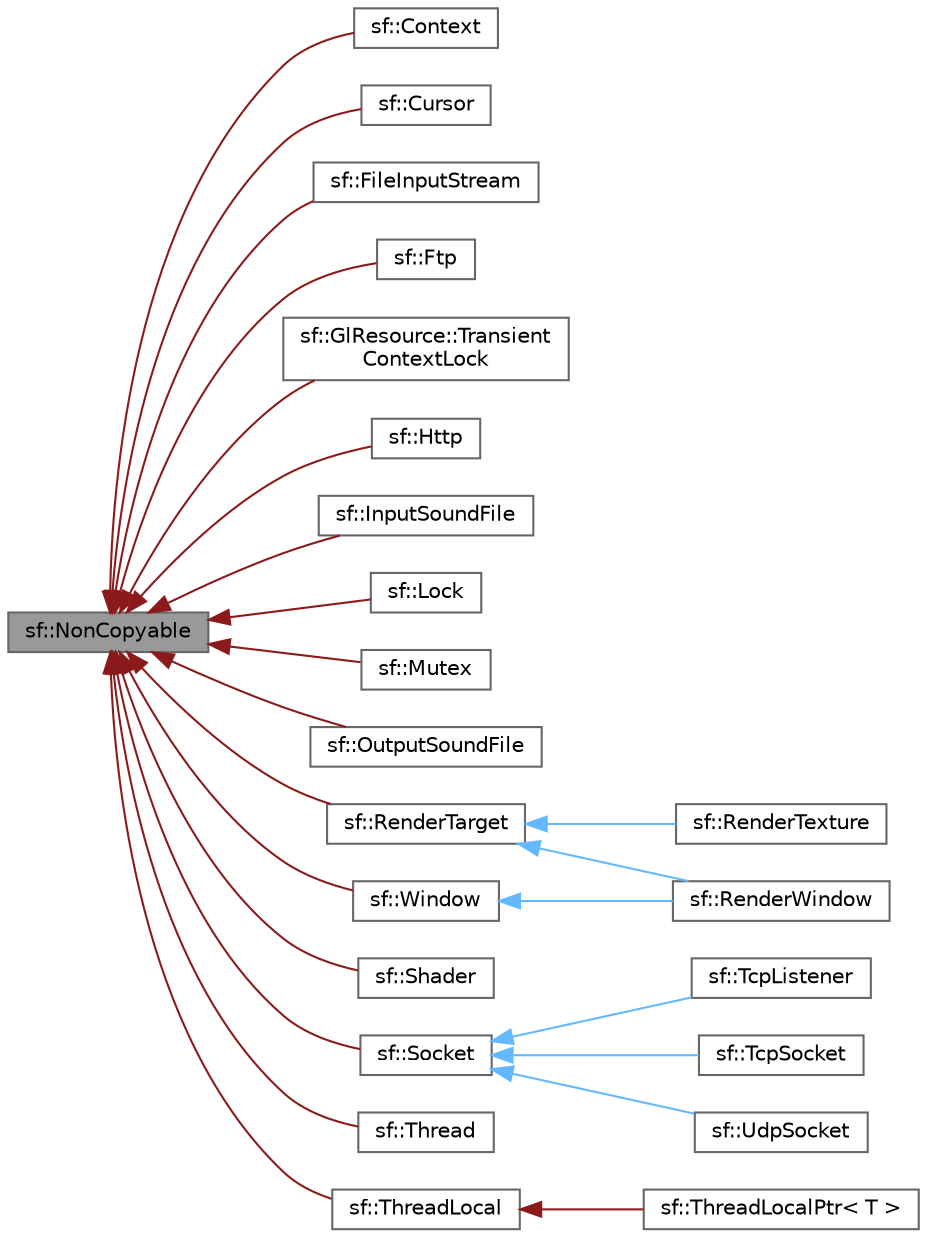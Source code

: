 digraph "sf::NonCopyable"
{
 // INTERACTIVE_SVG=YES
 // LATEX_PDF_SIZE
  bgcolor="transparent";
  edge [fontname=Helvetica,fontsize=10,labelfontname=Helvetica,labelfontsize=10];
  node [fontname=Helvetica,fontsize=10,shape=box,height=0.2,width=0.4];
  rankdir="LR";
  Node1 [id="Node000001",label="sf::NonCopyable",height=0.2,width=0.4,color="gray40", fillcolor="grey60", style="filled", fontcolor="black",tooltip="Utility class that makes any derived class non-copyable."];
  Node1 -> Node2 [id="edge1_Node000001_Node000002",dir="back",color="firebrick4",style="solid",tooltip=" "];
  Node2 [id="Node000002",label="sf::Context",height=0.2,width=0.4,color="gray40", fillcolor="white", style="filled",URL="$a01965.html",tooltip="Class holding a valid drawing context."];
  Node1 -> Node3 [id="edge2_Node000001_Node000003",dir="back",color="firebrick4",style="solid",tooltip=" "];
  Node3 [id="Node000003",label="sf::Cursor",height=0.2,width=0.4,color="gray40", fillcolor="white", style="filled",URL="$a01973.html",tooltip="Cursor defines the appearance of a system cursor."];
  Node1 -> Node4 [id="edge3_Node000001_Node000004",dir="back",color="firebrick4",style="solid",tooltip=" "];
  Node4 [id="Node000004",label="sf::FileInputStream",height=0.2,width=0.4,color="gray40", fillcolor="white", style="filled",URL="$a01877.html",tooltip="Implementation of input stream based on a file."];
  Node1 -> Node5 [id="edge4_Node000001_Node000005",dir="back",color="firebrick4",style="solid",tooltip=" "];
  Node5 [id="Node000005",label="sf::Ftp",height=0.2,width=0.4,color="gray40", fillcolor="white", style="filled",URL="$a01813.html",tooltip="A FTP client."];
  Node1 -> Node6 [id="edge5_Node000001_Node000006",dir="back",color="firebrick4",style="solid",tooltip=" "];
  Node6 [id="Node000006",label="sf::GlResource::Transient\lContextLock",height=0.2,width=0.4,color="gray40", fillcolor="white", style="filled",URL="$a02037.html",tooltip="RAII helper class to temporarily lock an available context for use."];
  Node1 -> Node7 [id="edge6_Node000001_Node000007",dir="back",color="firebrick4",style="solid",tooltip=" "];
  Node7 [id="Node000007",label="sf::Http",height=0.2,width=0.4,color="gray40", fillcolor="white", style="filled",URL="$a01829.html",tooltip="A HTTP client."];
  Node1 -> Node8 [id="edge7_Node000001_Node000008",dir="back",color="firebrick4",style="solid",tooltip=" "];
  Node8 [id="Node000008",label="sf::InputSoundFile",height=0.2,width=0.4,color="gray40", fillcolor="white", style="filled",URL="$a01605.html",tooltip="Provide read access to sound files."];
  Node1 -> Node9 [id="edge8_Node000001_Node000009",dir="back",color="firebrick4",style="solid",tooltip=" "];
  Node9 [id="Node000009",label="sf::Lock",height=0.2,width=0.4,color="gray40", fillcolor="white", style="filled",URL="$a01885.html",tooltip="Automatic wrapper for locking and unlocking mutexes."];
  Node1 -> Node10 [id="edge9_Node000001_Node000010",dir="back",color="firebrick4",style="solid",tooltip=" "];
  Node10 [id="Node000010",label="sf::Mutex",height=0.2,width=0.4,color="gray40", fillcolor="white", style="filled",URL="$a01893.html",tooltip="Blocks concurrent access to shared resources from multiple threads."];
  Node1 -> Node11 [id="edge10_Node000001_Node000011",dir="back",color="firebrick4",style="solid",tooltip=" "];
  Node11 [id="Node000011",label="sf::OutputSoundFile",height=0.2,width=0.4,color="gray40", fillcolor="white", style="filled",URL="$a01621.html",tooltip="Provide write access to sound files."];
  Node1 -> Node12 [id="edge11_Node000001_Node000012",dir="back",color="firebrick4",style="solid",tooltip=" "];
  Node12 [id="Node000012",label="sf::RenderTarget",height=0.2,width=0.4,color="gray40", fillcolor="white", style="filled",URL="$a01749.html",tooltip="Base class for all render targets (window, texture, ...)"];
  Node12 -> Node13 [id="edge12_Node000012_Node000013",dir="back",color="steelblue1",style="solid",tooltip=" "];
  Node13 [id="Node000013",label="sf::RenderTexture",height=0.2,width=0.4,color="gray40", fillcolor="white", style="filled",URL="$a01757.html",tooltip="Target for off-screen 2D rendering into a texture."];
  Node12 -> Node14 [id="edge13_Node000012_Node000014",dir="back",color="steelblue1",style="solid",tooltip=" "];
  Node14 [id="Node000014",label="sf::RenderWindow",height=0.2,width=0.4,color="gray40", fillcolor="white", style="filled",URL="$a01761.html",tooltip="Window that can serve as a target for 2D drawing."];
  Node1 -> Node15 [id="edge14_Node000001_Node000015",dir="back",color="firebrick4",style="solid",tooltip=" "];
  Node15 [id="Node000015",label="sf::Shader",height=0.2,width=0.4,color="gray40", fillcolor="white", style="filled",URL="$a01765.html",tooltip="Shader class (vertex, geometry and fragment)"];
  Node1 -> Node16 [id="edge15_Node000001_Node000016",dir="back",color="firebrick4",style="solid",tooltip=" "];
  Node16 [id="Node000016",label="sf::Socket",height=0.2,width=0.4,color="gray40", fillcolor="white", style="filled",URL="$a01849.html",tooltip="Base class for all the socket types."];
  Node16 -> Node17 [id="edge16_Node000016_Node000017",dir="back",color="steelblue1",style="solid",tooltip=" "];
  Node17 [id="Node000017",label="sf::TcpListener",height=0.2,width=0.4,color="gray40", fillcolor="white", style="filled",URL="$a01857.html",tooltip="Socket that listens to new TCP connections."];
  Node16 -> Node18 [id="edge17_Node000016_Node000018",dir="back",color="steelblue1",style="solid",tooltip=" "];
  Node18 [id="Node000018",label="sf::TcpSocket",height=0.2,width=0.4,color="gray40", fillcolor="white", style="filled",URL="$a01861.html",tooltip="Specialized socket using the TCP protocol."];
  Node16 -> Node19 [id="edge18_Node000016_Node000019",dir="back",color="steelblue1",style="solid",tooltip=" "];
  Node19 [id="Node000019",label="sf::UdpSocket",height=0.2,width=0.4,color="gray40", fillcolor="white", style="filled",URL="$a01869.html",tooltip="Specialized socket using the UDP protocol."];
  Node1 -> Node20 [id="edge19_Node000001_Node000020",dir="back",color="firebrick4",style="solid",tooltip=" "];
  Node20 [id="Node000020",label="sf::Thread",height=0.2,width=0.4,color="gray40", fillcolor="white", style="filled",URL="$a01905.html",tooltip="Utility class to manipulate threads."];
  Node1 -> Node21 [id="edge20_Node000001_Node000021",dir="back",color="firebrick4",style="solid",tooltip=" "];
  Node21 [id="Node000021",label="sf::ThreadLocal",height=0.2,width=0.4,color="gray40", fillcolor="white", style="filled",URL="$a01925.html",tooltip="Defines variables with thread-local storage."];
  Node21 -> Node22 [id="edge21_Node000021_Node000022",dir="back",color="firebrick4",style="solid",tooltip=" "];
  Node22 [id="Node000022",label="sf::ThreadLocalPtr\< T \>",height=0.2,width=0.4,color="gray40", fillcolor="white", style="filled",URL="$a01929.html",tooltip="Pointer to a thread-local variable."];
  Node1 -> Node23 [id="edge22_Node000001_Node000023",dir="back",color="firebrick4",style="solid",tooltip=" "];
  Node23 [id="Node000023",label="sf::Window",height=0.2,width=0.4,color="gray40", fillcolor="white", style="filled",URL="$a02069.html",tooltip="Window that serves as a target for OpenGL rendering."];
  Node23 -> Node14 [id="edge23_Node000023_Node000014",dir="back",color="steelblue1",style="solid",tooltip=" "];
}
